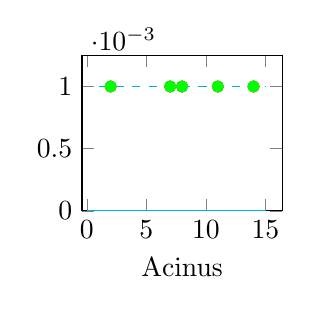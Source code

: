 \begin{tikzpicture}

\begin{axis}[
	width=0.34*\linewidth,
	xlabel={Acinus},
	%ylabel={Volume [\si{\centi\meter\cubed}]},
	ymin=1e-7, ymax=1.25e-3,
	]
\addplot [red, only marks]
coordinates {
(0,nan) (1,nan) (2,0.001) (3,0.0) (4,nan) (5,nan) (6,0.0) (7,0.001) (8,0.001) (9,nan) (10,nan) (11,0.001) (12,0.0) (13,0.0) (14,0.001)
};
\addplot [green, only marks]
coordinates {
(0,nan) (1,nan) (2,0.001) (3,0.0) (4,nan) (5,nan) (6,0.0) (7,0.001) (8,0.001) (9,nan) (10,nan) (11,0.001) (12,0.0) (13,0.0) (14,0.001)
};
\addplot [cyan]
	coordinates {
		(0,0.0) (15,0.0) 
	};
\addplot [cyan, dashed]
	coordinates {
		(1,0.001) (15,0.001) 
	};
\addplot [cyan, dashed]
	coordinates {
		(1,-0.0) (15,-0.0) 
	};

\end{axis}

\end{tikzpicture}
